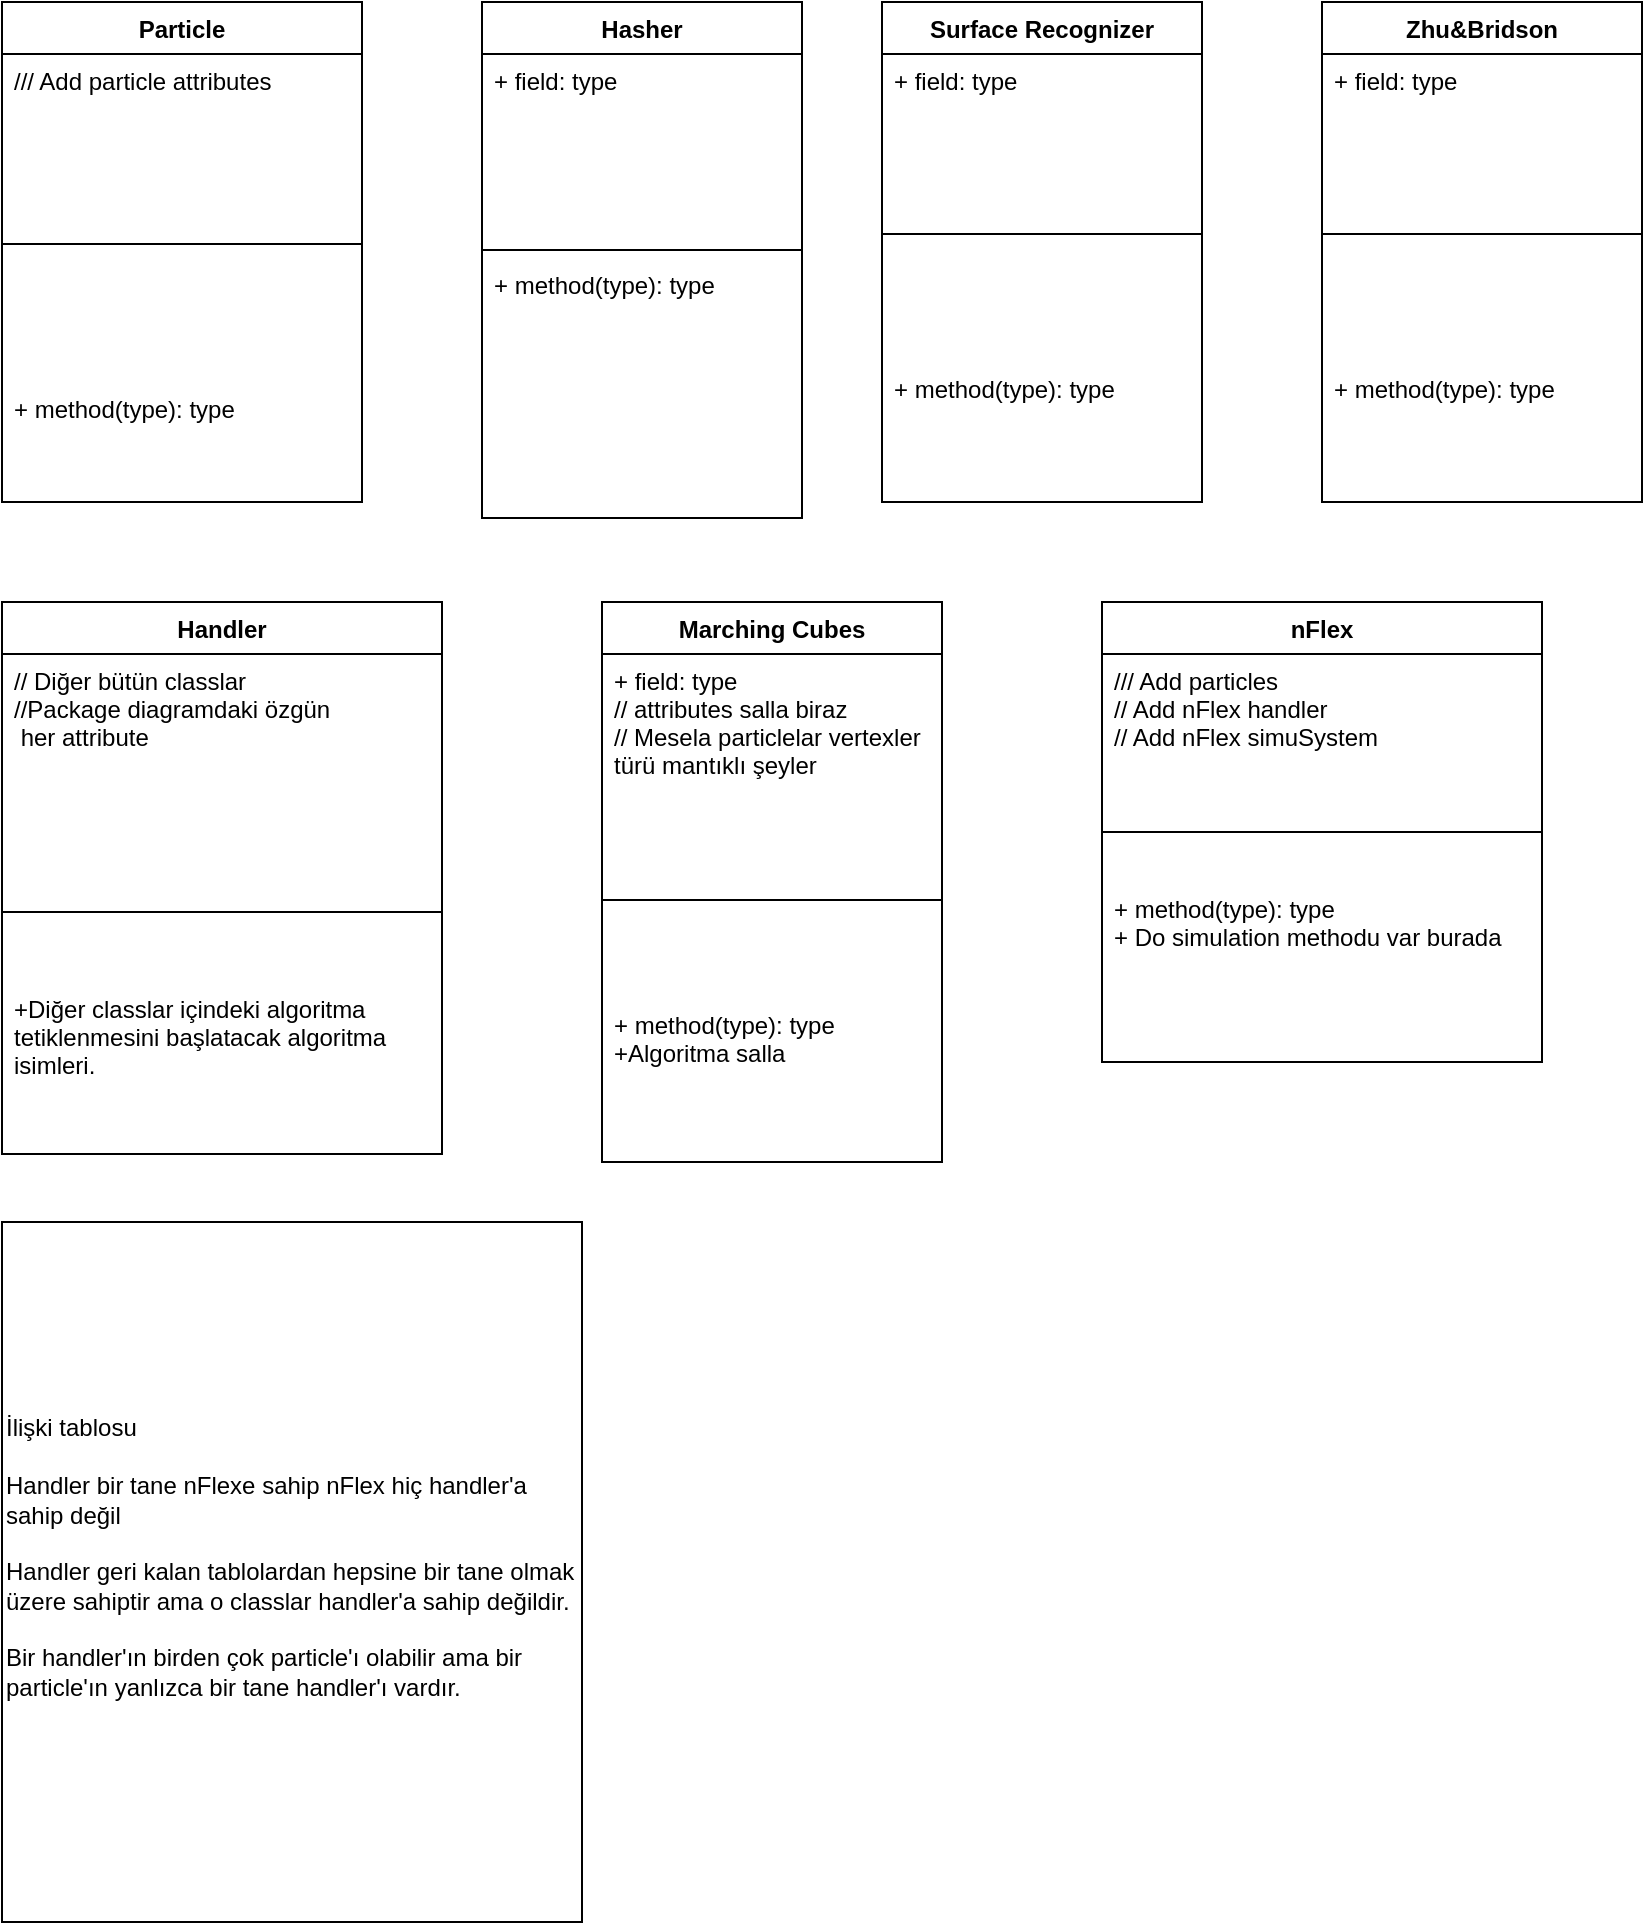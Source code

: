 <mxfile version="12.4.3" type="device" pages="1"><diagram id="T9BTe3iw_ScUxKyrIGR0" name="Page-1"><mxGraphModel dx="1024" dy="504" grid="1" gridSize="10" guides="1" tooltips="1" connect="1" arrows="1" fold="1" page="1" pageScale="1" pageWidth="827" pageHeight="1169" math="0" shadow="0"><root><mxCell id="0"/><mxCell id="1" parent="0"/><mxCell id="W9NH_TJ8iGBg9MddUKKB-1" value="Particle" style="swimlane;fontStyle=1;align=center;verticalAlign=top;childLayout=stackLayout;horizontal=1;startSize=26;horizontalStack=0;resizeParent=1;resizeParentMax=0;resizeLast=0;collapsible=1;marginBottom=0;" vertex="1" parent="1"><mxGeometry x="20" y="20" width="180" height="250" as="geometry"/></mxCell><mxCell id="W9NH_TJ8iGBg9MddUKKB-2" value="/// Add particle attributes&#10;" style="text;strokeColor=none;fillColor=none;align=left;verticalAlign=top;spacingLeft=4;spacingRight=4;overflow=hidden;rotatable=0;points=[[0,0.5],[1,0.5]];portConstraint=eastwest;" vertex="1" parent="W9NH_TJ8iGBg9MddUKKB-1"><mxGeometry y="26" width="180" height="26" as="geometry"/></mxCell><mxCell id="W9NH_TJ8iGBg9MddUKKB-3" value="" style="line;strokeWidth=1;fillColor=none;align=left;verticalAlign=middle;spacingTop=-1;spacingLeft=3;spacingRight=3;rotatable=0;labelPosition=right;points=[];portConstraint=eastwest;" vertex="1" parent="W9NH_TJ8iGBg9MddUKKB-1"><mxGeometry y="52" width="180" height="138" as="geometry"/></mxCell><mxCell id="W9NH_TJ8iGBg9MddUKKB-4" value="+ method(type): type" style="text;strokeColor=none;fillColor=none;align=left;verticalAlign=top;spacingLeft=4;spacingRight=4;overflow=hidden;rotatable=0;points=[[0,0.5],[1,0.5]];portConstraint=eastwest;" vertex="1" parent="W9NH_TJ8iGBg9MddUKKB-1"><mxGeometry y="190" width="180" height="60" as="geometry"/></mxCell><mxCell id="W9NH_TJ8iGBg9MddUKKB-5" value="Hasher" style="swimlane;fontStyle=1;align=center;verticalAlign=top;childLayout=stackLayout;horizontal=1;startSize=26;horizontalStack=0;resizeParent=1;resizeParentMax=0;resizeLast=0;collapsible=1;marginBottom=0;" vertex="1" parent="1"><mxGeometry x="260" y="20" width="160" height="258" as="geometry"/></mxCell><mxCell id="W9NH_TJ8iGBg9MddUKKB-6" value="+ field: type" style="text;strokeColor=none;fillColor=none;align=left;verticalAlign=top;spacingLeft=4;spacingRight=4;overflow=hidden;rotatable=0;points=[[0,0.5],[1,0.5]];portConstraint=eastwest;" vertex="1" parent="W9NH_TJ8iGBg9MddUKKB-5"><mxGeometry y="26" width="160" height="94" as="geometry"/></mxCell><mxCell id="W9NH_TJ8iGBg9MddUKKB-7" value="" style="line;strokeWidth=1;fillColor=none;align=left;verticalAlign=middle;spacingTop=-1;spacingLeft=3;spacingRight=3;rotatable=0;labelPosition=right;points=[];portConstraint=eastwest;" vertex="1" parent="W9NH_TJ8iGBg9MddUKKB-5"><mxGeometry y="120" width="160" height="8" as="geometry"/></mxCell><mxCell id="W9NH_TJ8iGBg9MddUKKB-8" value="+ method(type): type" style="text;strokeColor=none;fillColor=none;align=left;verticalAlign=top;spacingLeft=4;spacingRight=4;overflow=hidden;rotatable=0;points=[[0,0.5],[1,0.5]];portConstraint=eastwest;" vertex="1" parent="W9NH_TJ8iGBg9MddUKKB-5"><mxGeometry y="128" width="160" height="130" as="geometry"/></mxCell><mxCell id="W9NH_TJ8iGBg9MddUKKB-9" value="Handler" style="swimlane;fontStyle=1;align=center;verticalAlign=top;childLayout=stackLayout;horizontal=1;startSize=26;horizontalStack=0;resizeParent=1;resizeParentMax=0;resizeLast=0;collapsible=1;marginBottom=0;" vertex="1" parent="1"><mxGeometry x="20" y="320" width="220" height="276" as="geometry"/></mxCell><mxCell id="W9NH_TJ8iGBg9MddUKKB-10" value="// Diğer bütün classlar&#10;//Package diagramdaki özgün&#10; her attribute" style="text;strokeColor=none;fillColor=none;align=left;verticalAlign=top;spacingLeft=4;spacingRight=4;overflow=hidden;rotatable=0;points=[[0,0.5],[1,0.5]];portConstraint=eastwest;" vertex="1" parent="W9NH_TJ8iGBg9MddUKKB-9"><mxGeometry y="26" width="220" height="94" as="geometry"/></mxCell><mxCell id="W9NH_TJ8iGBg9MddUKKB-11" value="" style="line;strokeWidth=1;fillColor=none;align=left;verticalAlign=middle;spacingTop=-1;spacingLeft=3;spacingRight=3;rotatable=0;labelPosition=right;points=[];portConstraint=eastwest;" vertex="1" parent="W9NH_TJ8iGBg9MddUKKB-9"><mxGeometry y="120" width="220" height="70" as="geometry"/></mxCell><mxCell id="W9NH_TJ8iGBg9MddUKKB-12" value="+Diğer classlar içindeki algoritma&#10;tetiklenmesini başlatacak algoritma &#10;isimleri." style="text;strokeColor=none;fillColor=none;align=left;verticalAlign=top;spacingLeft=4;spacingRight=4;overflow=hidden;rotatable=0;points=[[0,0.5],[1,0.5]];portConstraint=eastwest;" vertex="1" parent="W9NH_TJ8iGBg9MddUKKB-9"><mxGeometry y="190" width="220" height="86" as="geometry"/></mxCell><mxCell id="W9NH_TJ8iGBg9MddUKKB-13" value="Zhu&amp;Bridson" style="swimlane;fontStyle=1;align=center;verticalAlign=top;childLayout=stackLayout;horizontal=1;startSize=26;horizontalStack=0;resizeParent=1;resizeParentMax=0;resizeLast=0;collapsible=1;marginBottom=0;" vertex="1" parent="1"><mxGeometry x="680" y="20" width="160" height="250" as="geometry"/></mxCell><mxCell id="W9NH_TJ8iGBg9MddUKKB-14" value="+ field: type" style="text;strokeColor=none;fillColor=none;align=left;verticalAlign=top;spacingLeft=4;spacingRight=4;overflow=hidden;rotatable=0;points=[[0,0.5],[1,0.5]];portConstraint=eastwest;" vertex="1" parent="W9NH_TJ8iGBg9MddUKKB-13"><mxGeometry y="26" width="160" height="26" as="geometry"/></mxCell><mxCell id="W9NH_TJ8iGBg9MddUKKB-15" value="" style="line;strokeWidth=1;fillColor=none;align=left;verticalAlign=middle;spacingTop=-1;spacingLeft=3;spacingRight=3;rotatable=0;labelPosition=right;points=[];portConstraint=eastwest;" vertex="1" parent="W9NH_TJ8iGBg9MddUKKB-13"><mxGeometry y="52" width="160" height="128" as="geometry"/></mxCell><mxCell id="W9NH_TJ8iGBg9MddUKKB-16" value="+ method(type): type" style="text;strokeColor=none;fillColor=none;align=left;verticalAlign=top;spacingLeft=4;spacingRight=4;overflow=hidden;rotatable=0;points=[[0,0.5],[1,0.5]];portConstraint=eastwest;" vertex="1" parent="W9NH_TJ8iGBg9MddUKKB-13"><mxGeometry y="180" width="160" height="70" as="geometry"/></mxCell><mxCell id="W9NH_TJ8iGBg9MddUKKB-17" value="Surface Recognizer" style="swimlane;fontStyle=1;align=center;verticalAlign=top;childLayout=stackLayout;horizontal=1;startSize=26;horizontalStack=0;resizeParent=1;resizeParentMax=0;resizeLast=0;collapsible=1;marginBottom=0;" vertex="1" parent="1"><mxGeometry x="460" y="20" width="160" height="250" as="geometry"/></mxCell><mxCell id="W9NH_TJ8iGBg9MddUKKB-18" value="+ field: type" style="text;strokeColor=none;fillColor=none;align=left;verticalAlign=top;spacingLeft=4;spacingRight=4;overflow=hidden;rotatable=0;points=[[0,0.5],[1,0.5]];portConstraint=eastwest;" vertex="1" parent="W9NH_TJ8iGBg9MddUKKB-17"><mxGeometry y="26" width="160" height="26" as="geometry"/></mxCell><mxCell id="W9NH_TJ8iGBg9MddUKKB-19" value="" style="line;strokeWidth=1;fillColor=none;align=left;verticalAlign=middle;spacingTop=-1;spacingLeft=3;spacingRight=3;rotatable=0;labelPosition=right;points=[];portConstraint=eastwest;" vertex="1" parent="W9NH_TJ8iGBg9MddUKKB-17"><mxGeometry y="52" width="160" height="128" as="geometry"/></mxCell><mxCell id="W9NH_TJ8iGBg9MddUKKB-20" value="+ method(type): type" style="text;strokeColor=none;fillColor=none;align=left;verticalAlign=top;spacingLeft=4;spacingRight=4;overflow=hidden;rotatable=0;points=[[0,0.5],[1,0.5]];portConstraint=eastwest;" vertex="1" parent="W9NH_TJ8iGBg9MddUKKB-17"><mxGeometry y="180" width="160" height="70" as="geometry"/></mxCell><mxCell id="W9NH_TJ8iGBg9MddUKKB-21" value="Marching Cubes" style="swimlane;fontStyle=1;align=center;verticalAlign=top;childLayout=stackLayout;horizontal=1;startSize=26;horizontalStack=0;resizeParent=1;resizeParentMax=0;resizeLast=0;collapsible=1;marginBottom=0;" vertex="1" parent="1"><mxGeometry x="320" y="320" width="170" height="280" as="geometry"/></mxCell><mxCell id="W9NH_TJ8iGBg9MddUKKB-22" value="+ field: type&#10;// attributes salla biraz&#10;// Mesela particlelar vertexler &#10;türü mantıklı şeyler" style="text;strokeColor=none;fillColor=none;align=left;verticalAlign=top;spacingLeft=4;spacingRight=4;overflow=hidden;rotatable=0;points=[[0,0.5],[1,0.5]];portConstraint=eastwest;" vertex="1" parent="W9NH_TJ8iGBg9MddUKKB-21"><mxGeometry y="26" width="170" height="74" as="geometry"/></mxCell><mxCell id="W9NH_TJ8iGBg9MddUKKB-23" value="" style="line;strokeWidth=1;fillColor=none;align=left;verticalAlign=middle;spacingTop=-1;spacingLeft=3;spacingRight=3;rotatable=0;labelPosition=right;points=[];portConstraint=eastwest;" vertex="1" parent="W9NH_TJ8iGBg9MddUKKB-21"><mxGeometry y="100" width="170" height="98" as="geometry"/></mxCell><mxCell id="W9NH_TJ8iGBg9MddUKKB-24" value="+ method(type): type&#10;+Algoritma salla" style="text;strokeColor=none;fillColor=none;align=left;verticalAlign=top;spacingLeft=4;spacingRight=4;overflow=hidden;rotatable=0;points=[[0,0.5],[1,0.5]];portConstraint=eastwest;" vertex="1" parent="W9NH_TJ8iGBg9MddUKKB-21"><mxGeometry y="198" width="170" height="82" as="geometry"/></mxCell><mxCell id="W9NH_TJ8iGBg9MddUKKB-28" value="İlişki tablosu&lt;br&gt;&lt;br&gt;Handler bir tane nFlexe sahip nFlex hiç handler'a sahip değil&lt;br&gt;&lt;br&gt;Handler geri kalan tablolardan hepsine bir tane olmak üzere sahiptir ama o classlar handler'a sahip değildir.&lt;br&gt;&lt;br&gt;Bir handler'ın birden çok particle'ı olabilir ama bir particle'ın yanlızca bir tane handler'ı vardır.&lt;br&gt;&lt;br&gt;" style="rounded=0;whiteSpace=wrap;html=1;align=left;" vertex="1" parent="1"><mxGeometry x="20" y="630" width="290" height="350" as="geometry"/></mxCell><mxCell id="W9NH_TJ8iGBg9MddUKKB-30" value="nFlex" style="swimlane;fontStyle=1;align=center;verticalAlign=top;childLayout=stackLayout;horizontal=1;startSize=26;horizontalStack=0;resizeParent=1;resizeParentMax=0;resizeLast=0;collapsible=1;marginBottom=0;" vertex="1" parent="1"><mxGeometry x="570" y="320" width="220" height="230" as="geometry"/></mxCell><mxCell id="W9NH_TJ8iGBg9MddUKKB-31" value="/// Add particles&#10;// Add nFlex handler&#10;// Add nFlex simuSystem&#10;" style="text;strokeColor=none;fillColor=none;align=left;verticalAlign=top;spacingLeft=4;spacingRight=4;overflow=hidden;rotatable=0;points=[[0,0.5],[1,0.5]];portConstraint=eastwest;" vertex="1" parent="W9NH_TJ8iGBg9MddUKKB-30"><mxGeometry y="26" width="220" height="64" as="geometry"/></mxCell><mxCell id="W9NH_TJ8iGBg9MddUKKB-32" value="" style="line;strokeWidth=1;fillColor=none;align=left;verticalAlign=middle;spacingTop=-1;spacingLeft=3;spacingRight=3;rotatable=0;labelPosition=right;points=[];portConstraint=eastwest;" vertex="1" parent="W9NH_TJ8iGBg9MddUKKB-30"><mxGeometry y="90" width="220" height="50" as="geometry"/></mxCell><mxCell id="W9NH_TJ8iGBg9MddUKKB-33" value="+ method(type): type&#10;+ Do simulation methodu var burada" style="text;strokeColor=none;fillColor=none;align=left;verticalAlign=top;spacingLeft=4;spacingRight=4;overflow=hidden;rotatable=0;points=[[0,0.5],[1,0.5]];portConstraint=eastwest;" vertex="1" parent="W9NH_TJ8iGBg9MddUKKB-30"><mxGeometry y="140" width="220" height="90" as="geometry"/></mxCell></root></mxGraphModel></diagram></mxfile>